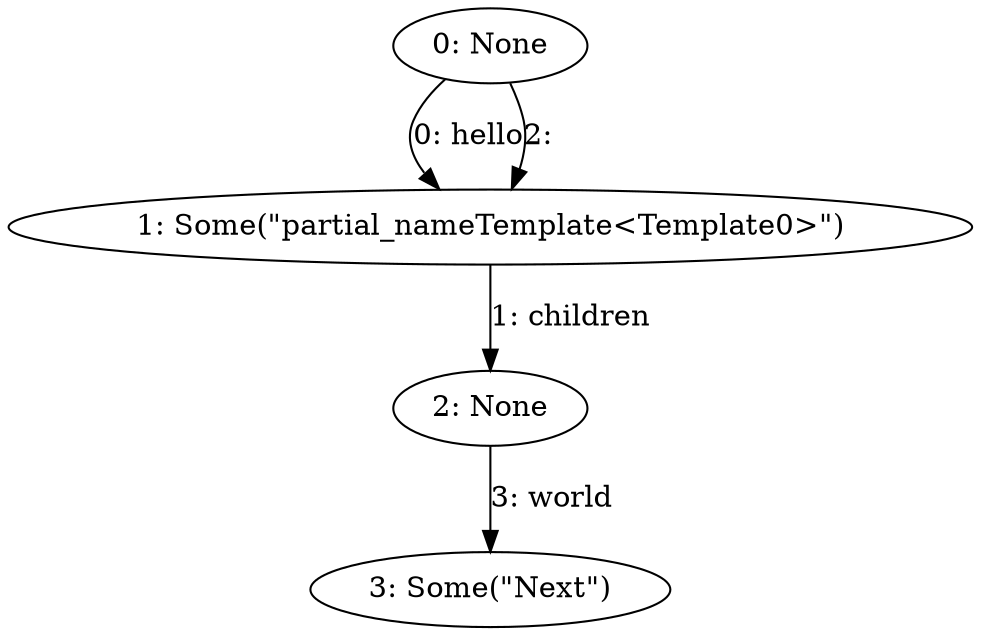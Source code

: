 digraph {
    0 [ label = "0: None" ]
    1 [ label = "1: Some(\"partial_nameTemplate<Template0>\")" ]
    2 [ label = "2: None" ]
    3 [ label = "3: Some(\"Next\")" ]
    0 -> 1 [ label = "0: hello" ]
    1 -> 2 [ label = "1: children" ]
    0 -> 1 [ label = "2: " ]
    2 -> 3 [ label = "3: world" ]
}
